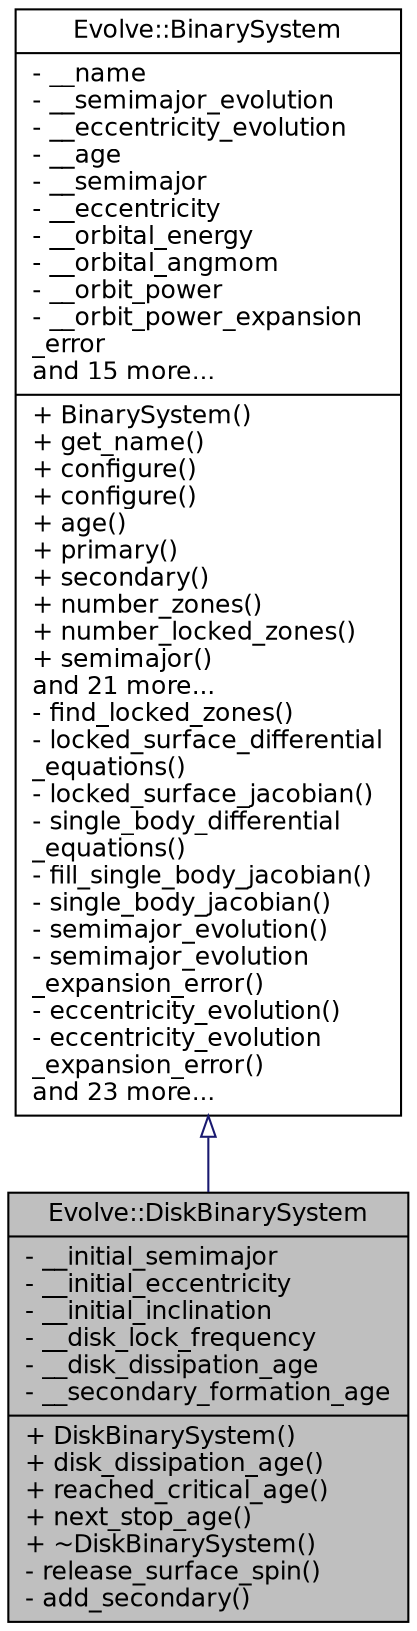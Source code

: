 digraph "Evolve::DiskBinarySystem"
{
 // INTERACTIVE_SVG=YES
  edge [fontname="Helvetica",fontsize="12",labelfontname="Helvetica",labelfontsize="12"];
  node [fontname="Helvetica",fontsize="12",shape=record];
  Node0 [label="{Evolve::DiskBinarySystem\n|- __initial_semimajor\l- __initial_eccentricity\l- __initial_inclination\l- __disk_lock_frequency\l- __disk_dissipation_age\l- __secondary_formation_age\l|+ DiskBinarySystem()\l+ disk_dissipation_age()\l+ reached_critical_age()\l+ next_stop_age()\l+ ~DiskBinarySystem()\l- release_surface_spin()\l- add_secondary()\l}",height=0.2,width=0.4,color="black", fillcolor="grey75", style="filled", fontcolor="black"];
  Node1 -> Node0 [dir="back",color="midnightblue",fontsize="12",style="solid",arrowtail="onormal",fontname="Helvetica"];
  Node1 [label="{Evolve::BinarySystem\n|- __name\l- __semimajor_evolution\l- __eccentricity_evolution\l- __age\l- __semimajor\l- __eccentricity\l- __orbital_energy\l- __orbital_angmom\l- __orbit_power\l- __orbit_power_expansion\l_error\land 15 more...\l|+ BinarySystem()\l+ get_name()\l+ configure()\l+ configure()\l+ age()\l+ primary()\l+ secondary()\l+ number_zones()\l+ number_locked_zones()\l+ semimajor()\land 21 more...\l- find_locked_zones()\l- locked_surface_differential\l_equations()\l- locked_surface_jacobian()\l- single_body_differential\l_equations()\l- fill_single_body_jacobian()\l- single_body_jacobian()\l- semimajor_evolution()\l- semimajor_evolution\l_expansion_error()\l- eccentricity_evolution()\l- eccentricity_evolution\l_expansion_error()\land 23 more...\l}",height=0.2,width=0.4,color="black", fillcolor="white", style="filled",URL="$classEvolve_1_1BinarySystem.html",tooltip="Describes a system of two bodies orbiting each other. "];
}
